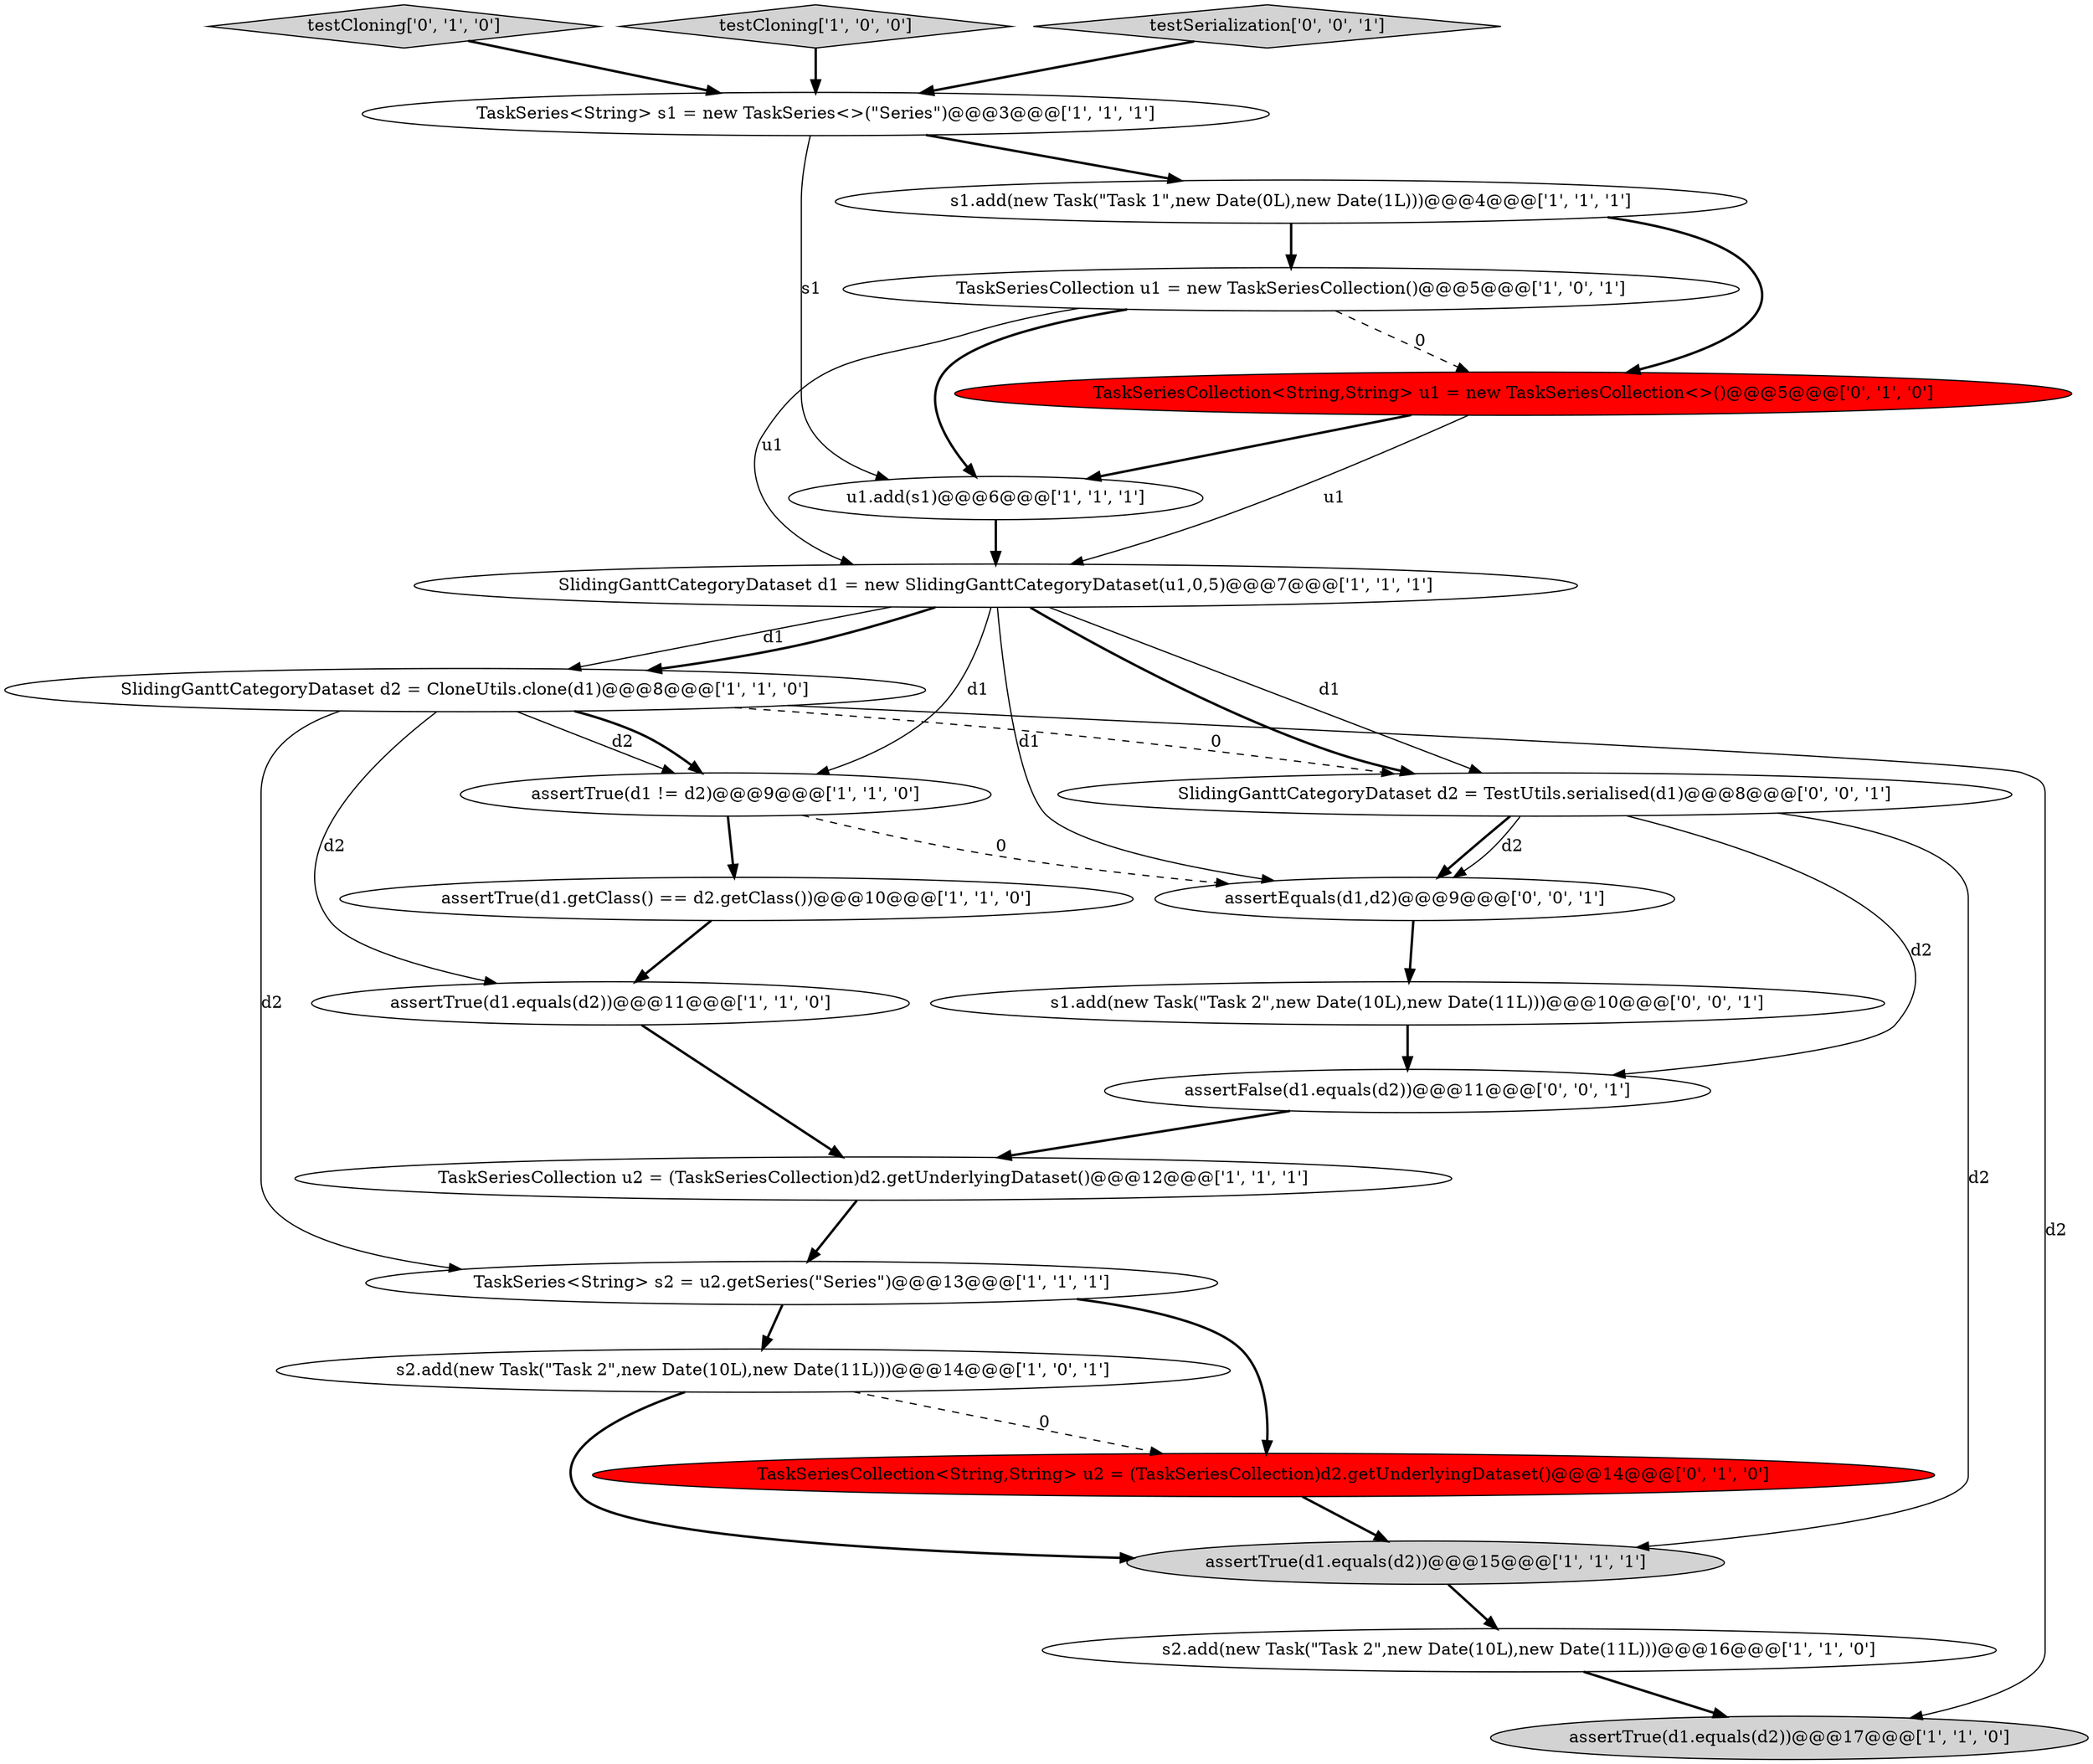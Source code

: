 digraph {
16 [style = filled, label = "testCloning['0', '1', '0']", fillcolor = lightgray, shape = diamond image = "AAA0AAABBB2BBB"];
10 [style = filled, label = "s1.add(new Task(\"Task 1\",new Date(0L),new Date(1L)))@@@4@@@['1', '1', '1']", fillcolor = white, shape = ellipse image = "AAA0AAABBB1BBB"];
6 [style = filled, label = "assertTrue(d1.getClass() == d2.getClass())@@@10@@@['1', '1', '0']", fillcolor = white, shape = ellipse image = "AAA0AAABBB1BBB"];
23 [style = filled, label = "assertFalse(d1.equals(d2))@@@11@@@['0', '0', '1']", fillcolor = white, shape = ellipse image = "AAA0AAABBB3BBB"];
17 [style = filled, label = "TaskSeriesCollection<String,String> u1 = new TaskSeriesCollection<>()@@@5@@@['0', '1', '0']", fillcolor = red, shape = ellipse image = "AAA1AAABBB2BBB"];
5 [style = filled, label = "SlidingGanttCategoryDataset d2 = CloneUtils.clone(d1)@@@8@@@['1', '1', '0']", fillcolor = white, shape = ellipse image = "AAA0AAABBB1BBB"];
12 [style = filled, label = "assertTrue(d1.equals(d2))@@@15@@@['1', '1', '1']", fillcolor = lightgray, shape = ellipse image = "AAA0AAABBB1BBB"];
7 [style = filled, label = "assertTrue(d1 != d2)@@@9@@@['1', '1', '0']", fillcolor = white, shape = ellipse image = "AAA0AAABBB1BBB"];
3 [style = filled, label = "testCloning['1', '0', '0']", fillcolor = lightgray, shape = diamond image = "AAA0AAABBB1BBB"];
18 [style = filled, label = "TaskSeriesCollection<String,String> u2 = (TaskSeriesCollection)d2.getUnderlyingDataset()@@@14@@@['0', '1', '0']", fillcolor = red, shape = ellipse image = "AAA1AAABBB2BBB"];
15 [style = filled, label = "s2.add(new Task(\"Task 2\",new Date(10L),new Date(11L)))@@@14@@@['1', '0', '1']", fillcolor = white, shape = ellipse image = "AAA0AAABBB1BBB"];
2 [style = filled, label = "TaskSeries<String> s2 = u2.getSeries(\"Series\")@@@13@@@['1', '1', '1']", fillcolor = white, shape = ellipse image = "AAA0AAABBB1BBB"];
14 [style = filled, label = "SlidingGanttCategoryDataset d1 = new SlidingGanttCategoryDataset(u1,0,5)@@@7@@@['1', '1', '1']", fillcolor = white, shape = ellipse image = "AAA0AAABBB1BBB"];
19 [style = filled, label = "s1.add(new Task(\"Task 2\",new Date(10L),new Date(11L)))@@@10@@@['0', '0', '1']", fillcolor = white, shape = ellipse image = "AAA0AAABBB3BBB"];
20 [style = filled, label = "testSerialization['0', '0', '1']", fillcolor = lightgray, shape = diamond image = "AAA0AAABBB3BBB"];
11 [style = filled, label = "TaskSeries<String> s1 = new TaskSeries<>(\"Series\")@@@3@@@['1', '1', '1']", fillcolor = white, shape = ellipse image = "AAA0AAABBB1BBB"];
1 [style = filled, label = "assertTrue(d1.equals(d2))@@@11@@@['1', '1', '0']", fillcolor = white, shape = ellipse image = "AAA0AAABBB1BBB"];
21 [style = filled, label = "assertEquals(d1,d2)@@@9@@@['0', '0', '1']", fillcolor = white, shape = ellipse image = "AAA0AAABBB3BBB"];
13 [style = filled, label = "assertTrue(d1.equals(d2))@@@17@@@['1', '1', '0']", fillcolor = lightgray, shape = ellipse image = "AAA0AAABBB1BBB"];
4 [style = filled, label = "TaskSeriesCollection u2 = (TaskSeriesCollection)d2.getUnderlyingDataset()@@@12@@@['1', '1', '1']", fillcolor = white, shape = ellipse image = "AAA0AAABBB1BBB"];
8 [style = filled, label = "u1.add(s1)@@@6@@@['1', '1', '1']", fillcolor = white, shape = ellipse image = "AAA0AAABBB1BBB"];
0 [style = filled, label = "TaskSeriesCollection u1 = new TaskSeriesCollection()@@@5@@@['1', '0', '1']", fillcolor = white, shape = ellipse image = "AAA0AAABBB1BBB"];
22 [style = filled, label = "SlidingGanttCategoryDataset d2 = TestUtils.serialised(d1)@@@8@@@['0', '0', '1']", fillcolor = white, shape = ellipse image = "AAA0AAABBB3BBB"];
9 [style = filled, label = "s2.add(new Task(\"Task 2\",new Date(10L),new Date(11L)))@@@16@@@['1', '1', '0']", fillcolor = white, shape = ellipse image = "AAA0AAABBB1BBB"];
17->8 [style = bold, label=""];
14->5 [style = solid, label="d1"];
1->4 [style = bold, label=""];
22->23 [style = solid, label="d2"];
7->21 [style = dashed, label="0"];
14->7 [style = solid, label="d1"];
16->11 [style = bold, label=""];
21->19 [style = bold, label=""];
14->5 [style = bold, label=""];
15->18 [style = dashed, label="0"];
14->22 [style = bold, label=""];
3->11 [style = bold, label=""];
18->12 [style = bold, label=""];
22->21 [style = bold, label=""];
8->14 [style = bold, label=""];
23->4 [style = bold, label=""];
2->18 [style = bold, label=""];
5->7 [style = solid, label="d2"];
10->17 [style = bold, label=""];
11->8 [style = solid, label="s1"];
5->1 [style = solid, label="d2"];
4->2 [style = bold, label=""];
20->11 [style = bold, label=""];
12->9 [style = bold, label=""];
0->17 [style = dashed, label="0"];
17->14 [style = solid, label="u1"];
22->21 [style = solid, label="d2"];
0->14 [style = solid, label="u1"];
14->21 [style = solid, label="d1"];
6->1 [style = bold, label=""];
22->12 [style = solid, label="d2"];
11->10 [style = bold, label=""];
19->23 [style = bold, label=""];
10->0 [style = bold, label=""];
2->15 [style = bold, label=""];
7->6 [style = bold, label=""];
0->8 [style = bold, label=""];
5->13 [style = solid, label="d2"];
14->22 [style = solid, label="d1"];
5->7 [style = bold, label=""];
15->12 [style = bold, label=""];
5->2 [style = solid, label="d2"];
9->13 [style = bold, label=""];
5->22 [style = dashed, label="0"];
}
